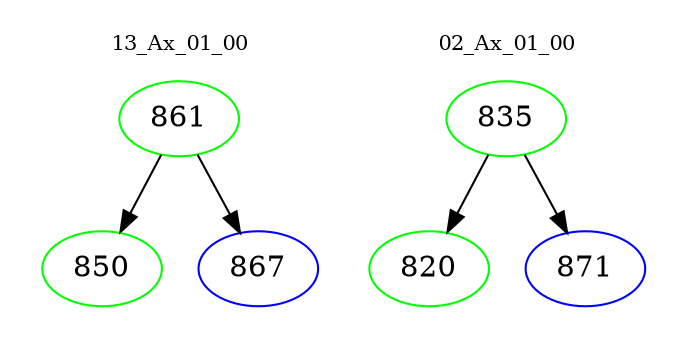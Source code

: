 digraph{
subgraph cluster_0 {
color = white
label = "13_Ax_01_00";
fontsize=10;
T0_861 [label="861", color="green"]
T0_861 -> T0_850 [color="black"]
T0_850 [label="850", color="green"]
T0_861 -> T0_867 [color="black"]
T0_867 [label="867", color="blue"]
}
subgraph cluster_1 {
color = white
label = "02_Ax_01_00";
fontsize=10;
T1_835 [label="835", color="green"]
T1_835 -> T1_820 [color="black"]
T1_820 [label="820", color="green"]
T1_835 -> T1_871 [color="black"]
T1_871 [label="871", color="blue"]
}
}
